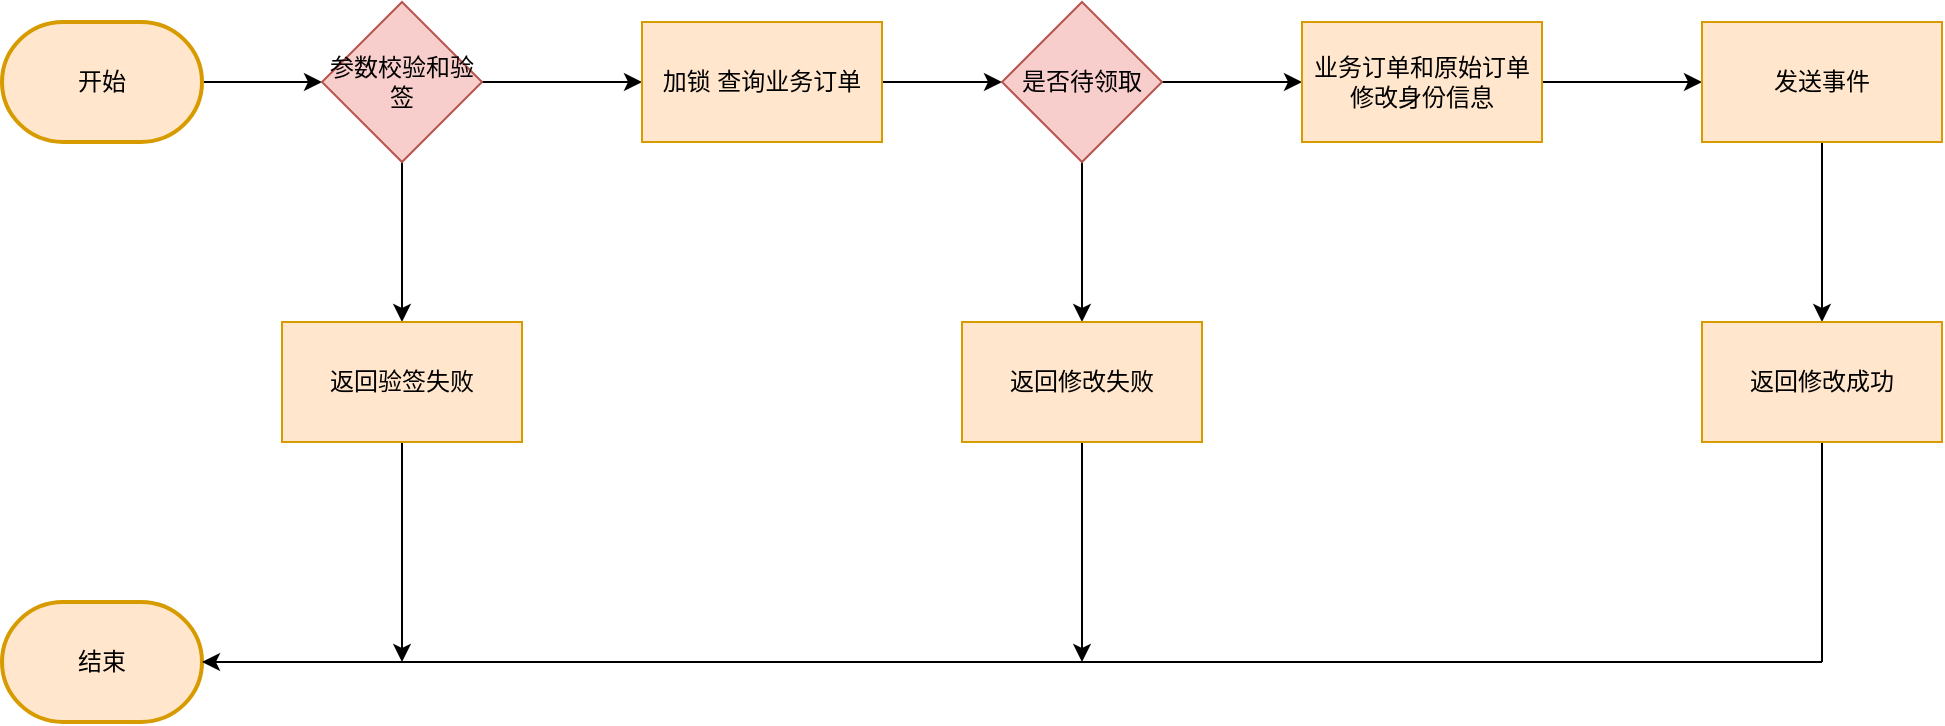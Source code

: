 <mxfile version="24.0.0" type="github">
  <diagram name="第 1 页" id="hCdCLGGOKBdnfRa-VDUK">
    <mxGraphModel dx="1434" dy="737" grid="1" gridSize="10" guides="1" tooltips="1" connect="1" arrows="1" fold="1" page="1" pageScale="1" pageWidth="1654" pageHeight="2336" math="0" shadow="0">
      <root>
        <mxCell id="0" />
        <mxCell id="1" parent="0" />
        <mxCell id="JgcL3dV7gqnGYzthLL8J-8" value="" style="edgeStyle=orthogonalEdgeStyle;rounded=0;orthogonalLoop=1;jettySize=auto;html=1;" edge="1" parent="1" source="JgcL3dV7gqnGYzthLL8J-1" target="JgcL3dV7gqnGYzthLL8J-2">
          <mxGeometry relative="1" as="geometry" />
        </mxCell>
        <mxCell id="JgcL3dV7gqnGYzthLL8J-1" value="开始" style="strokeWidth=2;html=1;shape=mxgraph.flowchart.terminator;whiteSpace=wrap;fillColor=#ffe6cc;strokeColor=#d79b00;" vertex="1" parent="1">
          <mxGeometry x="160" y="160" width="100" height="60" as="geometry" />
        </mxCell>
        <mxCell id="JgcL3dV7gqnGYzthLL8J-9" value="" style="edgeStyle=orthogonalEdgeStyle;rounded=0;orthogonalLoop=1;jettySize=auto;html=1;" edge="1" parent="1" source="JgcL3dV7gqnGYzthLL8J-2" target="JgcL3dV7gqnGYzthLL8J-3">
          <mxGeometry relative="1" as="geometry" />
        </mxCell>
        <mxCell id="JgcL3dV7gqnGYzthLL8J-24" value="" style="edgeStyle=orthogonalEdgeStyle;rounded=0;orthogonalLoop=1;jettySize=auto;html=1;" edge="1" parent="1" source="JgcL3dV7gqnGYzthLL8J-2" target="JgcL3dV7gqnGYzthLL8J-21">
          <mxGeometry relative="1" as="geometry" />
        </mxCell>
        <mxCell id="JgcL3dV7gqnGYzthLL8J-2" value="参数校验和验签" style="rhombus;whiteSpace=wrap;html=1;fillColor=#f8cecc;strokeColor=#b85450;" vertex="1" parent="1">
          <mxGeometry x="320" y="150" width="80" height="80" as="geometry" />
        </mxCell>
        <mxCell id="JgcL3dV7gqnGYzthLL8J-10" value="" style="edgeStyle=orthogonalEdgeStyle;rounded=0;orthogonalLoop=1;jettySize=auto;html=1;" edge="1" parent="1" source="JgcL3dV7gqnGYzthLL8J-3" target="JgcL3dV7gqnGYzthLL8J-4">
          <mxGeometry relative="1" as="geometry" />
        </mxCell>
        <mxCell id="JgcL3dV7gqnGYzthLL8J-3" value="加锁 查询业务订单" style="rounded=0;whiteSpace=wrap;html=1;fillColor=#ffe6cc;strokeColor=#d79b00;" vertex="1" parent="1">
          <mxGeometry x="480" y="160" width="120" height="60" as="geometry" />
        </mxCell>
        <mxCell id="JgcL3dV7gqnGYzthLL8J-11" value="" style="edgeStyle=orthogonalEdgeStyle;rounded=0;orthogonalLoop=1;jettySize=auto;html=1;" edge="1" parent="1" source="JgcL3dV7gqnGYzthLL8J-4" target="JgcL3dV7gqnGYzthLL8J-5">
          <mxGeometry relative="1" as="geometry" />
        </mxCell>
        <mxCell id="JgcL3dV7gqnGYzthLL8J-25" value="" style="edgeStyle=orthogonalEdgeStyle;rounded=0;orthogonalLoop=1;jettySize=auto;html=1;" edge="1" parent="1" source="JgcL3dV7gqnGYzthLL8J-4" target="JgcL3dV7gqnGYzthLL8J-22">
          <mxGeometry relative="1" as="geometry" />
        </mxCell>
        <mxCell id="JgcL3dV7gqnGYzthLL8J-4" value="是否待领取" style="rhombus;whiteSpace=wrap;html=1;fillColor=#f8cecc;strokeColor=#b85450;" vertex="1" parent="1">
          <mxGeometry x="660" y="150" width="80" height="80" as="geometry" />
        </mxCell>
        <mxCell id="JgcL3dV7gqnGYzthLL8J-12" value="" style="edgeStyle=orthogonalEdgeStyle;rounded=0;orthogonalLoop=1;jettySize=auto;html=1;" edge="1" parent="1" source="JgcL3dV7gqnGYzthLL8J-5" target="JgcL3dV7gqnGYzthLL8J-6">
          <mxGeometry relative="1" as="geometry" />
        </mxCell>
        <mxCell id="JgcL3dV7gqnGYzthLL8J-5" value="业务订单和原始订单修改身份信息" style="rounded=0;whiteSpace=wrap;html=1;fillColor=#ffe6cc;strokeColor=#d79b00;" vertex="1" parent="1">
          <mxGeometry x="810" y="160" width="120" height="60" as="geometry" />
        </mxCell>
        <mxCell id="JgcL3dV7gqnGYzthLL8J-26" value="" style="edgeStyle=orthogonalEdgeStyle;rounded=0;orthogonalLoop=1;jettySize=auto;html=1;" edge="1" parent="1" source="JgcL3dV7gqnGYzthLL8J-6" target="JgcL3dV7gqnGYzthLL8J-23">
          <mxGeometry relative="1" as="geometry" />
        </mxCell>
        <mxCell id="JgcL3dV7gqnGYzthLL8J-6" value="发送事件" style="rounded=0;whiteSpace=wrap;html=1;fillColor=#ffe6cc;strokeColor=#d79b00;" vertex="1" parent="1">
          <mxGeometry x="1010" y="160" width="120" height="60" as="geometry" />
        </mxCell>
        <mxCell id="JgcL3dV7gqnGYzthLL8J-7" value="结束" style="strokeWidth=2;html=1;shape=mxgraph.flowchart.terminator;whiteSpace=wrap;fillColor=#ffe6cc;strokeColor=#d79b00;" vertex="1" parent="1">
          <mxGeometry x="160" y="450" width="100" height="60" as="geometry" />
        </mxCell>
        <mxCell id="JgcL3dV7gqnGYzthLL8J-18" value="" style="endArrow=classic;html=1;rounded=0;" edge="1" parent="1" target="JgcL3dV7gqnGYzthLL8J-7">
          <mxGeometry width="50" height="50" relative="1" as="geometry">
            <mxPoint x="1070" y="480" as="sourcePoint" />
            <mxPoint x="700" y="350" as="targetPoint" />
          </mxGeometry>
        </mxCell>
        <mxCell id="JgcL3dV7gqnGYzthLL8J-27" style="edgeStyle=orthogonalEdgeStyle;rounded=0;orthogonalLoop=1;jettySize=auto;html=1;" edge="1" parent="1" source="JgcL3dV7gqnGYzthLL8J-21">
          <mxGeometry relative="1" as="geometry">
            <mxPoint x="360" y="480" as="targetPoint" />
          </mxGeometry>
        </mxCell>
        <mxCell id="JgcL3dV7gqnGYzthLL8J-21" value="返回验签失败" style="rounded=0;whiteSpace=wrap;html=1;fillColor=#ffe6cc;strokeColor=#d79b00;" vertex="1" parent="1">
          <mxGeometry x="300" y="310" width="120" height="60" as="geometry" />
        </mxCell>
        <mxCell id="JgcL3dV7gqnGYzthLL8J-28" style="edgeStyle=orthogonalEdgeStyle;rounded=0;orthogonalLoop=1;jettySize=auto;html=1;" edge="1" parent="1" source="JgcL3dV7gqnGYzthLL8J-22">
          <mxGeometry relative="1" as="geometry">
            <mxPoint x="700" y="480" as="targetPoint" />
          </mxGeometry>
        </mxCell>
        <mxCell id="JgcL3dV7gqnGYzthLL8J-22" value="返回修改失败" style="rounded=0;whiteSpace=wrap;html=1;fillColor=#ffe6cc;strokeColor=#d79b00;" vertex="1" parent="1">
          <mxGeometry x="640" y="310" width="120" height="60" as="geometry" />
        </mxCell>
        <mxCell id="JgcL3dV7gqnGYzthLL8J-29" style="edgeStyle=orthogonalEdgeStyle;rounded=0;orthogonalLoop=1;jettySize=auto;html=1;endArrow=none;endFill=0;" edge="1" parent="1" source="JgcL3dV7gqnGYzthLL8J-23">
          <mxGeometry relative="1" as="geometry">
            <mxPoint x="1070" y="480" as="targetPoint" />
          </mxGeometry>
        </mxCell>
        <mxCell id="JgcL3dV7gqnGYzthLL8J-23" value="返回修改成功" style="rounded=0;whiteSpace=wrap;html=1;fillColor=#ffe6cc;strokeColor=#d79b00;" vertex="1" parent="1">
          <mxGeometry x="1010" y="310" width="120" height="60" as="geometry" />
        </mxCell>
      </root>
    </mxGraphModel>
  </diagram>
</mxfile>
